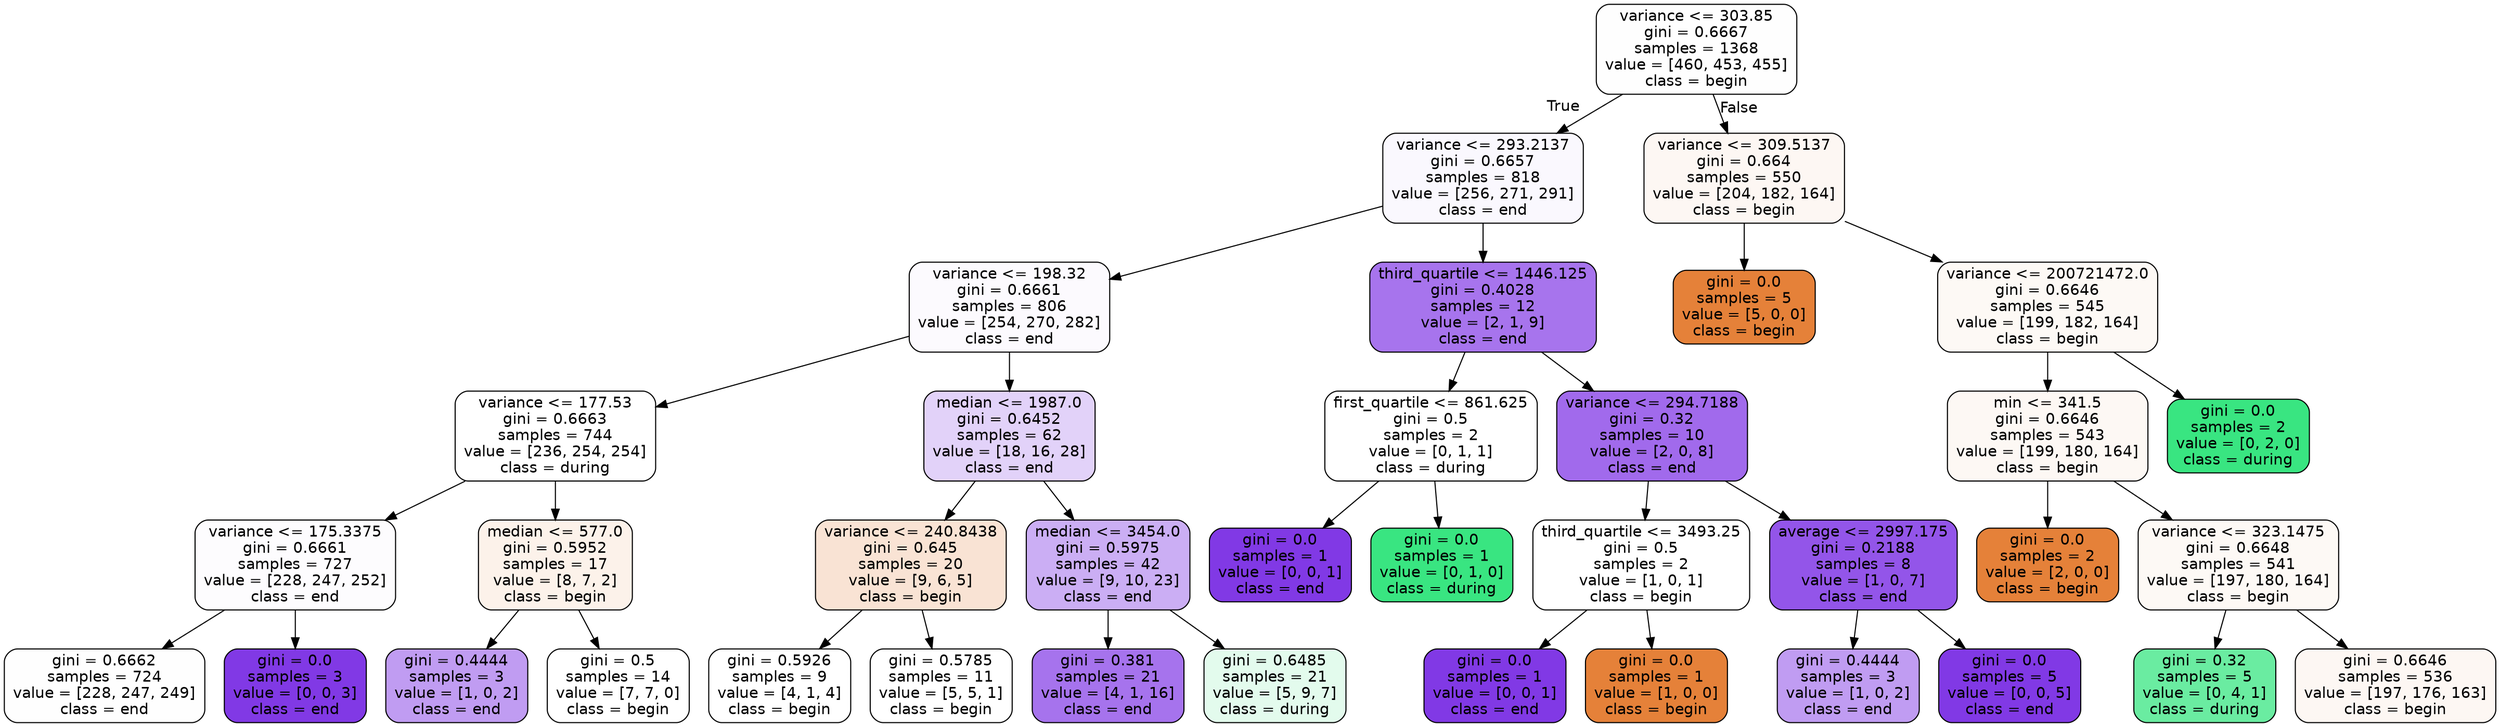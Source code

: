 digraph Tree {
node [shape=box, style="filled, rounded", color="black", fontname=helvetica] ;
edge [fontname=helvetica] ;
0 [label="variance <= 303.85\ngini = 0.6667\nsamples = 1368\nvalue = [460, 453, 455]\nclass = begin", fillcolor="#e5813901"] ;
1 [label="variance <= 293.2137\ngini = 0.6657\nsamples = 818\nvalue = [256, 271, 291]\nclass = end", fillcolor="#8139e509"] ;
0 -> 1 [labeldistance=2.5, labelangle=45, headlabel="True"] ;
2 [label="variance <= 198.32\ngini = 0.6661\nsamples = 806\nvalue = [254, 270, 282]\nclass = end", fillcolor="#8139e506"] ;
1 -> 2 ;
3 [label="variance <= 177.53\ngini = 0.6663\nsamples = 744\nvalue = [236, 254, 254]\nclass = during", fillcolor="#39e58100"] ;
2 -> 3 ;
4 [label="variance <= 175.3375\ngini = 0.6661\nsamples = 727\nvalue = [228, 247, 252]\nclass = end", fillcolor="#8139e503"] ;
3 -> 4 ;
5 [label="gini = 0.6662\nsamples = 724\nvalue = [228, 247, 249]\nclass = end", fillcolor="#8139e501"] ;
4 -> 5 ;
6 [label="gini = 0.0\nsamples = 3\nvalue = [0, 0, 3]\nclass = end", fillcolor="#8139e5ff"] ;
4 -> 6 ;
7 [label="median <= 577.0\ngini = 0.5952\nsamples = 17\nvalue = [8, 7, 2]\nclass = begin", fillcolor="#e581391a"] ;
3 -> 7 ;
8 [label="gini = 0.4444\nsamples = 3\nvalue = [1, 0, 2]\nclass = end", fillcolor="#8139e57f"] ;
7 -> 8 ;
9 [label="gini = 0.5\nsamples = 14\nvalue = [7, 7, 0]\nclass = begin", fillcolor="#e5813900"] ;
7 -> 9 ;
10 [label="median <= 1987.0\ngini = 0.6452\nsamples = 62\nvalue = [18, 16, 28]\nclass = end", fillcolor="#8139e53a"] ;
2 -> 10 ;
11 [label="variance <= 240.8438\ngini = 0.645\nsamples = 20\nvalue = [9, 6, 5]\nclass = begin", fillcolor="#e5813937"] ;
10 -> 11 ;
12 [label="gini = 0.5926\nsamples = 9\nvalue = [4, 1, 4]\nclass = begin", fillcolor="#e5813900"] ;
11 -> 12 ;
13 [label="gini = 0.5785\nsamples = 11\nvalue = [5, 5, 1]\nclass = begin", fillcolor="#e5813900"] ;
11 -> 13 ;
14 [label="median <= 3454.0\ngini = 0.5975\nsamples = 42\nvalue = [9, 10, 23]\nclass = end", fillcolor="#8139e568"] ;
10 -> 14 ;
15 [label="gini = 0.381\nsamples = 21\nvalue = [4, 1, 16]\nclass = end", fillcolor="#8139e5b4"] ;
14 -> 15 ;
16 [label="gini = 0.6485\nsamples = 21\nvalue = [5, 9, 7]\nclass = during", fillcolor="#39e58124"] ;
14 -> 16 ;
17 [label="third_quartile <= 1446.125\ngini = 0.4028\nsamples = 12\nvalue = [2, 1, 9]\nclass = end", fillcolor="#8139e5b2"] ;
1 -> 17 ;
18 [label="first_quartile <= 861.625\ngini = 0.5\nsamples = 2\nvalue = [0, 1, 1]\nclass = during", fillcolor="#39e58100"] ;
17 -> 18 ;
19 [label="gini = 0.0\nsamples = 1\nvalue = [0, 0, 1]\nclass = end", fillcolor="#8139e5ff"] ;
18 -> 19 ;
20 [label="gini = 0.0\nsamples = 1\nvalue = [0, 1, 0]\nclass = during", fillcolor="#39e581ff"] ;
18 -> 20 ;
21 [label="variance <= 294.7188\ngini = 0.32\nsamples = 10\nvalue = [2, 0, 8]\nclass = end", fillcolor="#8139e5bf"] ;
17 -> 21 ;
22 [label="third_quartile <= 3493.25\ngini = 0.5\nsamples = 2\nvalue = [1, 0, 1]\nclass = begin", fillcolor="#e5813900"] ;
21 -> 22 ;
23 [label="gini = 0.0\nsamples = 1\nvalue = [0, 0, 1]\nclass = end", fillcolor="#8139e5ff"] ;
22 -> 23 ;
24 [label="gini = 0.0\nsamples = 1\nvalue = [1, 0, 0]\nclass = begin", fillcolor="#e58139ff"] ;
22 -> 24 ;
25 [label="average <= 2997.175\ngini = 0.2188\nsamples = 8\nvalue = [1, 0, 7]\nclass = end", fillcolor="#8139e5db"] ;
21 -> 25 ;
26 [label="gini = 0.4444\nsamples = 3\nvalue = [1, 0, 2]\nclass = end", fillcolor="#8139e57f"] ;
25 -> 26 ;
27 [label="gini = 0.0\nsamples = 5\nvalue = [0, 0, 5]\nclass = end", fillcolor="#8139e5ff"] ;
25 -> 27 ;
28 [label="variance <= 309.5137\ngini = 0.664\nsamples = 550\nvalue = [204, 182, 164]\nclass = begin", fillcolor="#e581390f"] ;
0 -> 28 [labeldistance=2.5, labelangle=-45, headlabel="False"] ;
29 [label="gini = 0.0\nsamples = 5\nvalue = [5, 0, 0]\nclass = begin", fillcolor="#e58139ff"] ;
28 -> 29 ;
30 [label="variance <= 200721472.0\ngini = 0.6646\nsamples = 545\nvalue = [199, 182, 164]\nclass = begin", fillcolor="#e581390c"] ;
28 -> 30 ;
31 [label="min <= 341.5\ngini = 0.6646\nsamples = 543\nvalue = [199, 180, 164]\nclass = begin", fillcolor="#e581390d"] ;
30 -> 31 ;
32 [label="gini = 0.0\nsamples = 2\nvalue = [2, 0, 0]\nclass = begin", fillcolor="#e58139ff"] ;
31 -> 32 ;
33 [label="variance <= 323.1475\ngini = 0.6648\nsamples = 541\nvalue = [197, 180, 164]\nclass = begin", fillcolor="#e581390c"] ;
31 -> 33 ;
34 [label="gini = 0.32\nsamples = 5\nvalue = [0, 4, 1]\nclass = during", fillcolor="#39e581bf"] ;
33 -> 34 ;
35 [label="gini = 0.6646\nsamples = 536\nvalue = [197, 176, 163]\nclass = begin", fillcolor="#e581390f"] ;
33 -> 35 ;
36 [label="gini = 0.0\nsamples = 2\nvalue = [0, 2, 0]\nclass = during", fillcolor="#39e581ff"] ;
30 -> 36 ;
}